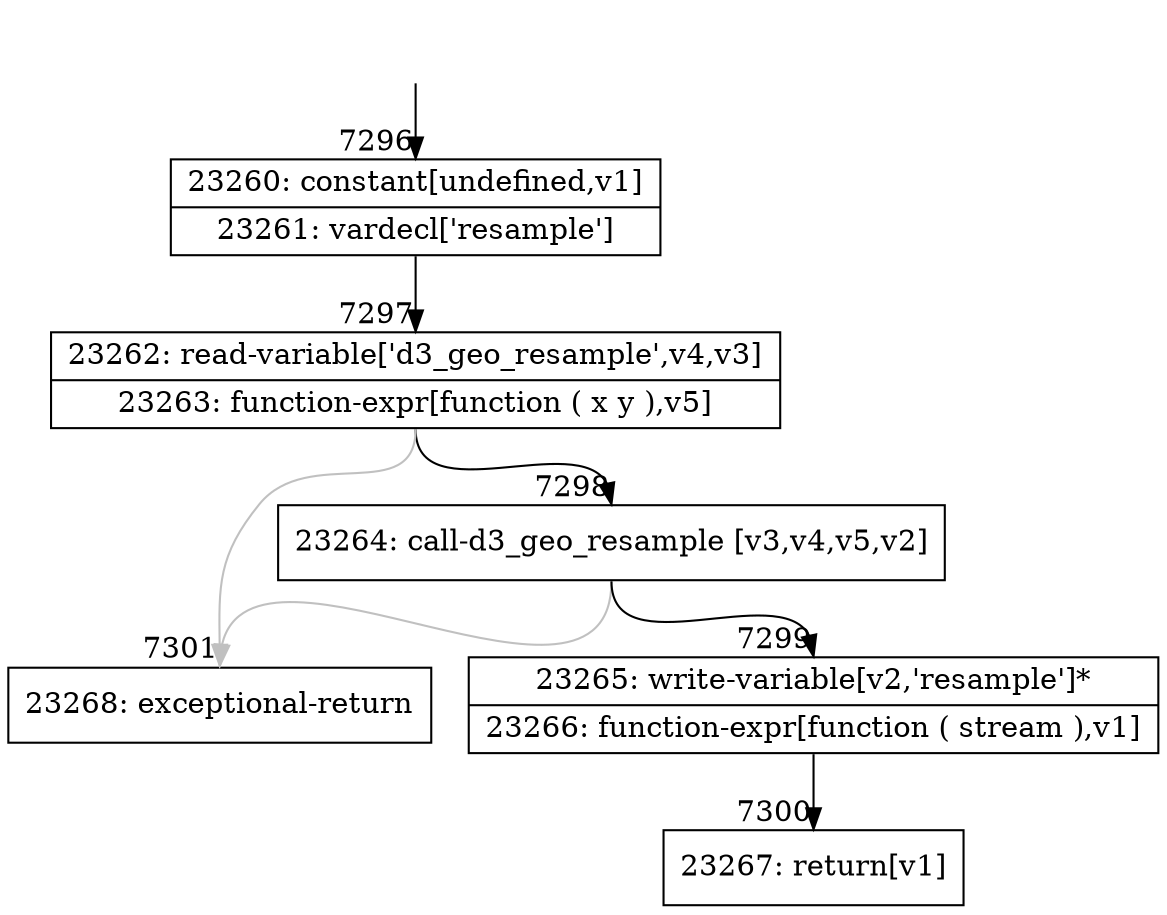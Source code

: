 digraph {
rankdir="TD"
BB_entry673[shape=none,label=""];
BB_entry673 -> BB7296 [tailport=s, headport=n, headlabel="    7296"]
BB7296 [shape=record label="{23260: constant[undefined,v1]|23261: vardecl['resample']}" ] 
BB7296 -> BB7297 [tailport=s, headport=n, headlabel="      7297"]
BB7297 [shape=record label="{23262: read-variable['d3_geo_resample',v4,v3]|23263: function-expr[function ( x y ),v5]}" ] 
BB7297 -> BB7298 [tailport=s, headport=n, headlabel="      7298"]
BB7297 -> BB7301 [tailport=s, headport=n, color=gray, headlabel="      7301"]
BB7298 [shape=record label="{23264: call-d3_geo_resample [v3,v4,v5,v2]}" ] 
BB7298 -> BB7299 [tailport=s, headport=n, headlabel="      7299"]
BB7298 -> BB7301 [tailport=s, headport=n, color=gray]
BB7299 [shape=record label="{23265: write-variable[v2,'resample']*|23266: function-expr[function ( stream ),v1]}" ] 
BB7299 -> BB7300 [tailport=s, headport=n, headlabel="      7300"]
BB7300 [shape=record label="{23267: return[v1]}" ] 
BB7301 [shape=record label="{23268: exceptional-return}" ] 
//#$~ 4244
}
